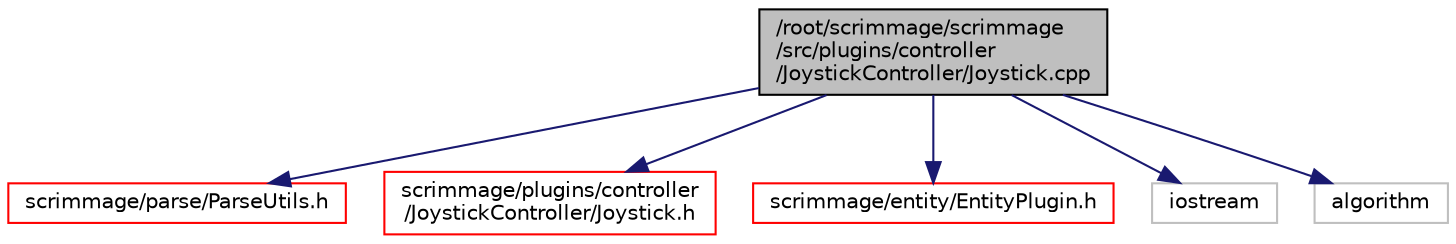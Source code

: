 digraph "/root/scrimmage/scrimmage/src/plugins/controller/JoystickController/Joystick.cpp"
{
 // LATEX_PDF_SIZE
  edge [fontname="Helvetica",fontsize="10",labelfontname="Helvetica",labelfontsize="10"];
  node [fontname="Helvetica",fontsize="10",shape=record];
  Node1 [label="/root/scrimmage/scrimmage\l/src/plugins/controller\l/JoystickController/Joystick.cpp",height=0.2,width=0.4,color="black", fillcolor="grey75", style="filled", fontcolor="black",tooltip="Brief file description."];
  Node1 -> Node2 [color="midnightblue",fontsize="10",style="solid",fontname="Helvetica"];
  Node2 [label="scrimmage/parse/ParseUtils.h",height=0.2,width=0.4,color="red", fillcolor="white", style="filled",URL="$ParseUtils_8h.html",tooltip="Brief file description."];
  Node1 -> Node10 [color="midnightblue",fontsize="10",style="solid",fontname="Helvetica"];
  Node10 [label="scrimmage/plugins/controller\l/JoystickController/Joystick.h",height=0.2,width=0.4,color="red", fillcolor="white", style="filled",URL="$Joystick_8h.html",tooltip="Brief file description."];
  Node1 -> Node29 [color="midnightblue",fontsize="10",style="solid",fontname="Helvetica"];
  Node29 [label="scrimmage/entity/EntityPlugin.h",height=0.2,width=0.4,color="red", fillcolor="white", style="filled",URL="$EntityPlugin_8h.html",tooltip="Brief file description."];
  Node1 -> Node35 [color="midnightblue",fontsize="10",style="solid",fontname="Helvetica"];
  Node35 [label="iostream",height=0.2,width=0.4,color="grey75", fillcolor="white", style="filled",tooltip=" "];
  Node1 -> Node36 [color="midnightblue",fontsize="10",style="solid",fontname="Helvetica"];
  Node36 [label="algorithm",height=0.2,width=0.4,color="grey75", fillcolor="white", style="filled",tooltip=" "];
}
